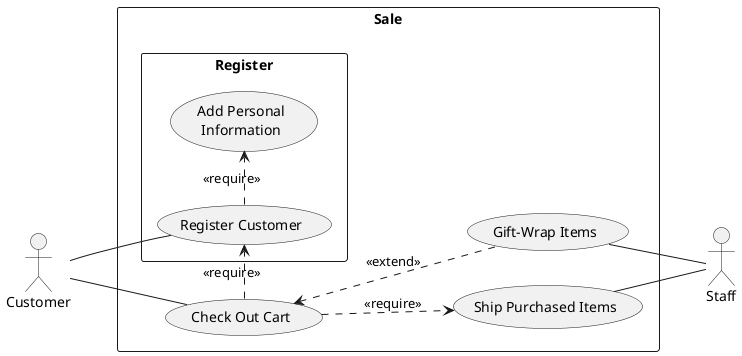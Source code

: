 @startuml

left to right direction

actor Customer as cust
actor Staff as staff

rectangle Sale{
    usecase (Check Out Cart) as check
    usecase (Gift-Wrap Items) as gift
    usecase (Ship Purchased Items) as ship
    rectangle Register{
        usecase (Register Customer) as reg
        usecase (Add Personal\nInformation) as add
    }
}

cust -- check
cust -- reg
gift -- staff
ship -- staff
reg .> add :<<require>>
check .> reg :<<require>>
check <.. gift :<<extend>>
check ..> ship :<<require>>


@enduml